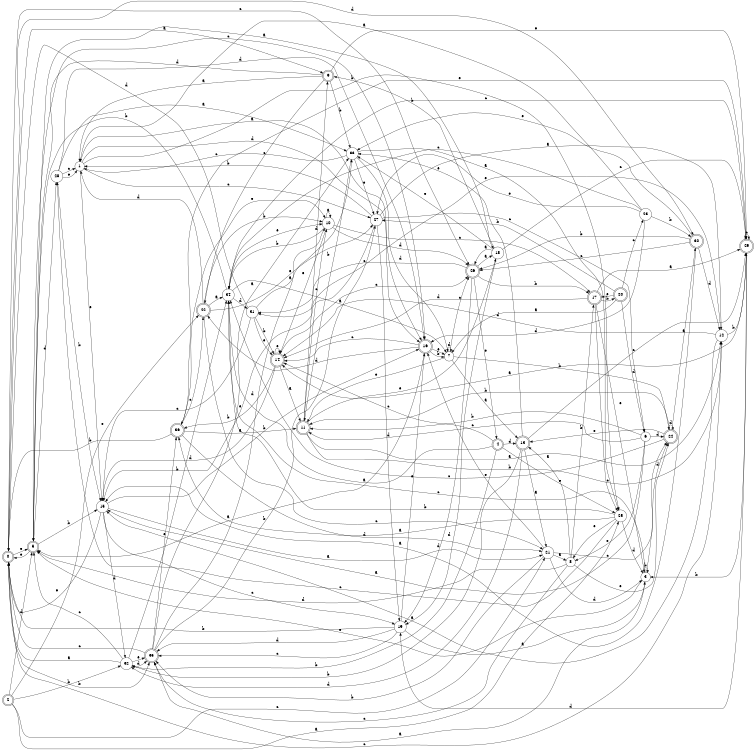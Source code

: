 digraph n30_5 {
__start0 [label="" shape="none"];

rankdir=LR;
size="8,5";

s0 [style="rounded,filled", color="black", fillcolor="white" shape="doublecircle", label="0"];
s1 [style="filled", color="black", fillcolor="white" shape="circle", label="1"];
s2 [style="rounded,filled", color="black", fillcolor="white" shape="doublecircle", label="2"];
s3 [style="filled", color="black", fillcolor="white" shape="circle", label="3"];
s4 [style="rounded,filled", color="black", fillcolor="white" shape="doublecircle", label="4"];
s5 [style="rounded,filled", color="black", fillcolor="white" shape="doublecircle", label="5"];
s6 [style="filled", color="black", fillcolor="white" shape="circle", label="6"];
s7 [style="filled", color="black", fillcolor="white" shape="circle", label="7"];
s8 [style="filled", color="black", fillcolor="white" shape="circle", label="8"];
s9 [style="rounded,filled", color="black", fillcolor="white" shape="doublecircle", label="9"];
s10 [style="filled", color="black", fillcolor="white" shape="circle", label="10"];
s11 [style="rounded,filled", color="black", fillcolor="white" shape="doublecircle", label="11"];
s12 [style="filled", color="black", fillcolor="white" shape="circle", label="12"];
s13 [style="rounded,filled", color="black", fillcolor="white" shape="doublecircle", label="13"];
s14 [style="rounded,filled", color="black", fillcolor="white" shape="doublecircle", label="14"];
s15 [style="filled", color="black", fillcolor="white" shape="circle", label="15"];
s16 [style="rounded,filled", color="black", fillcolor="white" shape="doublecircle", label="16"];
s17 [style="rounded,filled", color="black", fillcolor="white" shape="doublecircle", label="17"];
s18 [style="filled", color="black", fillcolor="white" shape="circle", label="18"];
s19 [style="filled", color="black", fillcolor="white" shape="circle", label="19"];
s20 [style="rounded,filled", color="black", fillcolor="white" shape="doublecircle", label="20"];
s21 [style="filled", color="black", fillcolor="white" shape="circle", label="21"];
s22 [style="rounded,filled", color="black", fillcolor="white" shape="doublecircle", label="22"];
s23 [style="filled", color="black", fillcolor="white" shape="circle", label="23"];
s24 [style="rounded,filled", color="black", fillcolor="white" shape="doublecircle", label="24"];
s25 [style="filled", color="black", fillcolor="white" shape="circle", label="25"];
s26 [style="rounded,filled", color="black", fillcolor="white" shape="doublecircle", label="26"];
s27 [style="filled", color="black", fillcolor="white" shape="circle", label="27"];
s28 [style="filled", color="black", fillcolor="white" shape="circle", label="28"];
s29 [style="rounded,filled", color="black", fillcolor="white" shape="doublecircle", label="29"];
s30 [style="rounded,filled", color="black", fillcolor="white" shape="doublecircle", label="30"];
s31 [style="filled", color="black", fillcolor="white" shape="circle", label="31"];
s32 [style="filled", color="black", fillcolor="white" shape="circle", label="32"];
s33 [style="filled", color="black", fillcolor="white" shape="circle", label="33"];
s34 [style="filled", color="black", fillcolor="white" shape="circle", label="34"];
s35 [style="rounded,filled", color="black", fillcolor="white" shape="doublecircle", label="35"];
s36 [style="rounded,filled", color="black", fillcolor="white" shape="doublecircle", label="36"];
s0 -> s9 [label="a"];
s0 -> s35 [label="b"];
s0 -> s26 [label="c"];
s0 -> s30 [label="d"];
s0 -> s5 [label="e"];
s1 -> s16 [label="a"];
s1 -> s25 [label="b"];
s1 -> s27 [label="c"];
s1 -> s16 [label="d"];
s1 -> s15 [label="e"];
s2 -> s25 [label="a"];
s2 -> s32 [label="b"];
s2 -> s21 [label="c"];
s2 -> s5 [label="d"];
s2 -> s22 [label="e"];
s3 -> s35 [label="a"];
s3 -> s3 [label="b"];
s3 -> s34 [label="c"];
s3 -> s24 [label="d"];
s3 -> s5 [label="e"];
s4 -> s34 [label="a"];
s4 -> s32 [label="b"];
s4 -> s14 [label="c"];
s4 -> s13 [label="d"];
s4 -> s25 [label="e"];
s5 -> s18 [label="a"];
s5 -> s15 [label="b"];
s5 -> s16 [label="c"];
s5 -> s28 [label="d"];
s5 -> s0 [label="e"];
s6 -> s15 [label="a"];
s6 -> s11 [label="b"];
s6 -> s11 [label="c"];
s6 -> s24 [label="d"];
s6 -> s8 [label="e"];
s7 -> s13 [label="a"];
s7 -> s24 [label="b"];
s7 -> s26 [label="c"];
s7 -> s7 [label="d"];
s7 -> s11 [label="e"];
s8 -> s13 [label="a"];
s8 -> s17 [label="b"];
s8 -> s35 [label="c"];
s8 -> s5 [label="d"];
s8 -> s24 [label="e"];
s9 -> s1 [label="a"];
s9 -> s33 [label="b"];
s9 -> s22 [label="c"];
s9 -> s5 [label="d"];
s9 -> s29 [label="e"];
s10 -> s10 [label="a"];
s10 -> s34 [label="b"];
s10 -> s17 [label="c"];
s10 -> s26 [label="d"];
s10 -> s14 [label="e"];
s11 -> s12 [label="a"];
s11 -> s12 [label="b"];
s11 -> s10 [label="c"];
s11 -> s9 [label="d"];
s11 -> s18 [label="e"];
s12 -> s15 [label="a"];
s12 -> s29 [label="b"];
s12 -> s0 [label="c"];
s12 -> s14 [label="d"];
s12 -> s31 [label="e"];
s13 -> s21 [label="a"];
s13 -> s32 [label="b"];
s13 -> s29 [label="c"];
s13 -> s32 [label="d"];
s13 -> s33 [label="e"];
s14 -> s11 [label="a"];
s14 -> s36 [label="b"];
s14 -> s26 [label="c"];
s14 -> s15 [label="d"];
s14 -> s14 [label="e"];
s15 -> s21 [label="a"];
s15 -> s16 [label="b"];
s15 -> s19 [label="c"];
s15 -> s32 [label="d"];
s15 -> s0 [label="e"];
s16 -> s5 [label="a"];
s16 -> s7 [label="b"];
s16 -> s14 [label="c"];
s16 -> s22 [label="d"];
s16 -> s7 [label="e"];
s17 -> s29 [label="a"];
s17 -> s20 [label="b"];
s17 -> s25 [label="c"];
s17 -> s14 [label="d"];
s17 -> s3 [label="e"];
s18 -> s26 [label="a"];
s18 -> s9 [label="b"];
s18 -> s29 [label="c"];
s18 -> s19 [label="d"];
s18 -> s33 [label="e"];
s19 -> s3 [label="a"];
s19 -> s0 [label="b"];
s19 -> s35 [label="c"];
s19 -> s35 [label="d"];
s19 -> s16 [label="e"];
s20 -> s7 [label="a"];
s20 -> s27 [label="b"];
s20 -> s23 [label="c"];
s20 -> s6 [label="d"];
s20 -> s17 [label="e"];
s21 -> s8 [label="a"];
s21 -> s35 [label="b"];
s21 -> s24 [label="c"];
s21 -> s3 [label="d"];
s21 -> s16 [label="e"];
s22 -> s34 [label="a"];
s22 -> s10 [label="b"];
s22 -> s21 [label="c"];
s22 -> s1 [label="d"];
s22 -> s27 [label="e"];
s23 -> s1 [label="a"];
s23 -> s30 [label="b"];
s23 -> s34 [label="c"];
s23 -> s16 [label="d"];
s23 -> s27 [label="e"];
s24 -> s30 [label="a"];
s24 -> s11 [label="b"];
s24 -> s34 [label="c"];
s24 -> s24 [label="d"];
s24 -> s13 [label="e"];
s25 -> s36 [label="a"];
s25 -> s34 [label="b"];
s25 -> s28 [label="c"];
s25 -> s3 [label="d"];
s25 -> s8 [label="e"];
s26 -> s18 [label="a"];
s26 -> s17 [label="b"];
s26 -> s31 [label="c"];
s26 -> s19 [label="d"];
s26 -> s4 [label="e"];
s27 -> s12 [label="a"];
s27 -> s1 [label="b"];
s27 -> s6 [label="c"];
s27 -> s19 [label="d"];
s27 -> s15 [label="e"];
s28 -> s33 [label="a"];
s28 -> s15 [label="b"];
s28 -> s1 [label="c"];
s28 -> s16 [label="d"];
s28 -> s1 [label="e"];
s29 -> s14 [label="a"];
s29 -> s3 [label="b"];
s29 -> s29 [label="c"];
s29 -> s19 [label="d"];
s29 -> s36 [label="e"];
s30 -> s15 [label="a"];
s30 -> s26 [label="b"];
s30 -> s26 [label="c"];
s30 -> s12 [label="d"];
s30 -> s33 [label="e"];
s31 -> s10 [label="a"];
s31 -> s14 [label="b"];
s31 -> s15 [label="c"];
s31 -> s0 [label="d"];
s31 -> s14 [label="e"];
s32 -> s0 [label="a"];
s32 -> s34 [label="b"];
s32 -> s5 [label="c"];
s32 -> s35 [label="d"];
s32 -> s35 [label="e"];
s33 -> s25 [label="a"];
s33 -> s11 [label="b"];
s33 -> s1 [label="c"];
s33 -> s7 [label="d"];
s33 -> s27 [label="e"];
s34 -> s7 [label="a"];
s34 -> s5 [label="b"];
s34 -> s29 [label="c"];
s34 -> s31 [label="d"];
s34 -> s10 [label="e"];
s35 -> s33 [label="a"];
s35 -> s27 [label="b"];
s35 -> s0 [label="c"];
s35 -> s33 [label="d"];
s35 -> s36 [label="e"];
s36 -> s11 [label="a"];
s36 -> s0 [label="b"];
s36 -> s22 [label="c"];
s36 -> s21 [label="d"];
s36 -> s10 [label="e"];

}